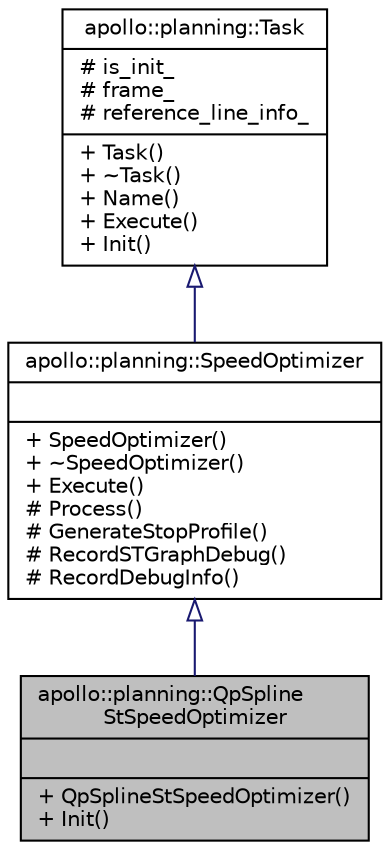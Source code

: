 digraph "apollo::planning::QpSplineStSpeedOptimizer"
{
  edge [fontname="Helvetica",fontsize="10",labelfontname="Helvetica",labelfontsize="10"];
  node [fontname="Helvetica",fontsize="10",shape=record];
  Node0 [label="{apollo::planning::QpSpline\lStSpeedOptimizer\n||+ QpSplineStSpeedOptimizer()\l+ Init()\l}",height=0.2,width=0.4,color="black", fillcolor="grey75", style="filled", fontcolor="black"];
  Node1 -> Node0 [dir="back",color="midnightblue",fontsize="10",style="solid",arrowtail="onormal",fontname="Helvetica"];
  Node1 [label="{apollo::planning::SpeedOptimizer\n||+ SpeedOptimizer()\l+ ~SpeedOptimizer()\l+ Execute()\l# Process()\l# GenerateStopProfile()\l# RecordSTGraphDebug()\l# RecordDebugInfo()\l}",height=0.2,width=0.4,color="black", fillcolor="white", style="filled",URL="$classapollo_1_1planning_1_1SpeedOptimizer.html"];
  Node2 -> Node1 [dir="back",color="midnightblue",fontsize="10",style="solid",arrowtail="onormal",fontname="Helvetica"];
  Node2 [label="{apollo::planning::Task\n|# is_init_\l# frame_\l# reference_line_info_\l|+ Task()\l+ ~Task()\l+ Name()\l+ Execute()\l+ Init()\l}",height=0.2,width=0.4,color="black", fillcolor="white", style="filled",URL="$classapollo_1_1planning_1_1Task.html"];
}
